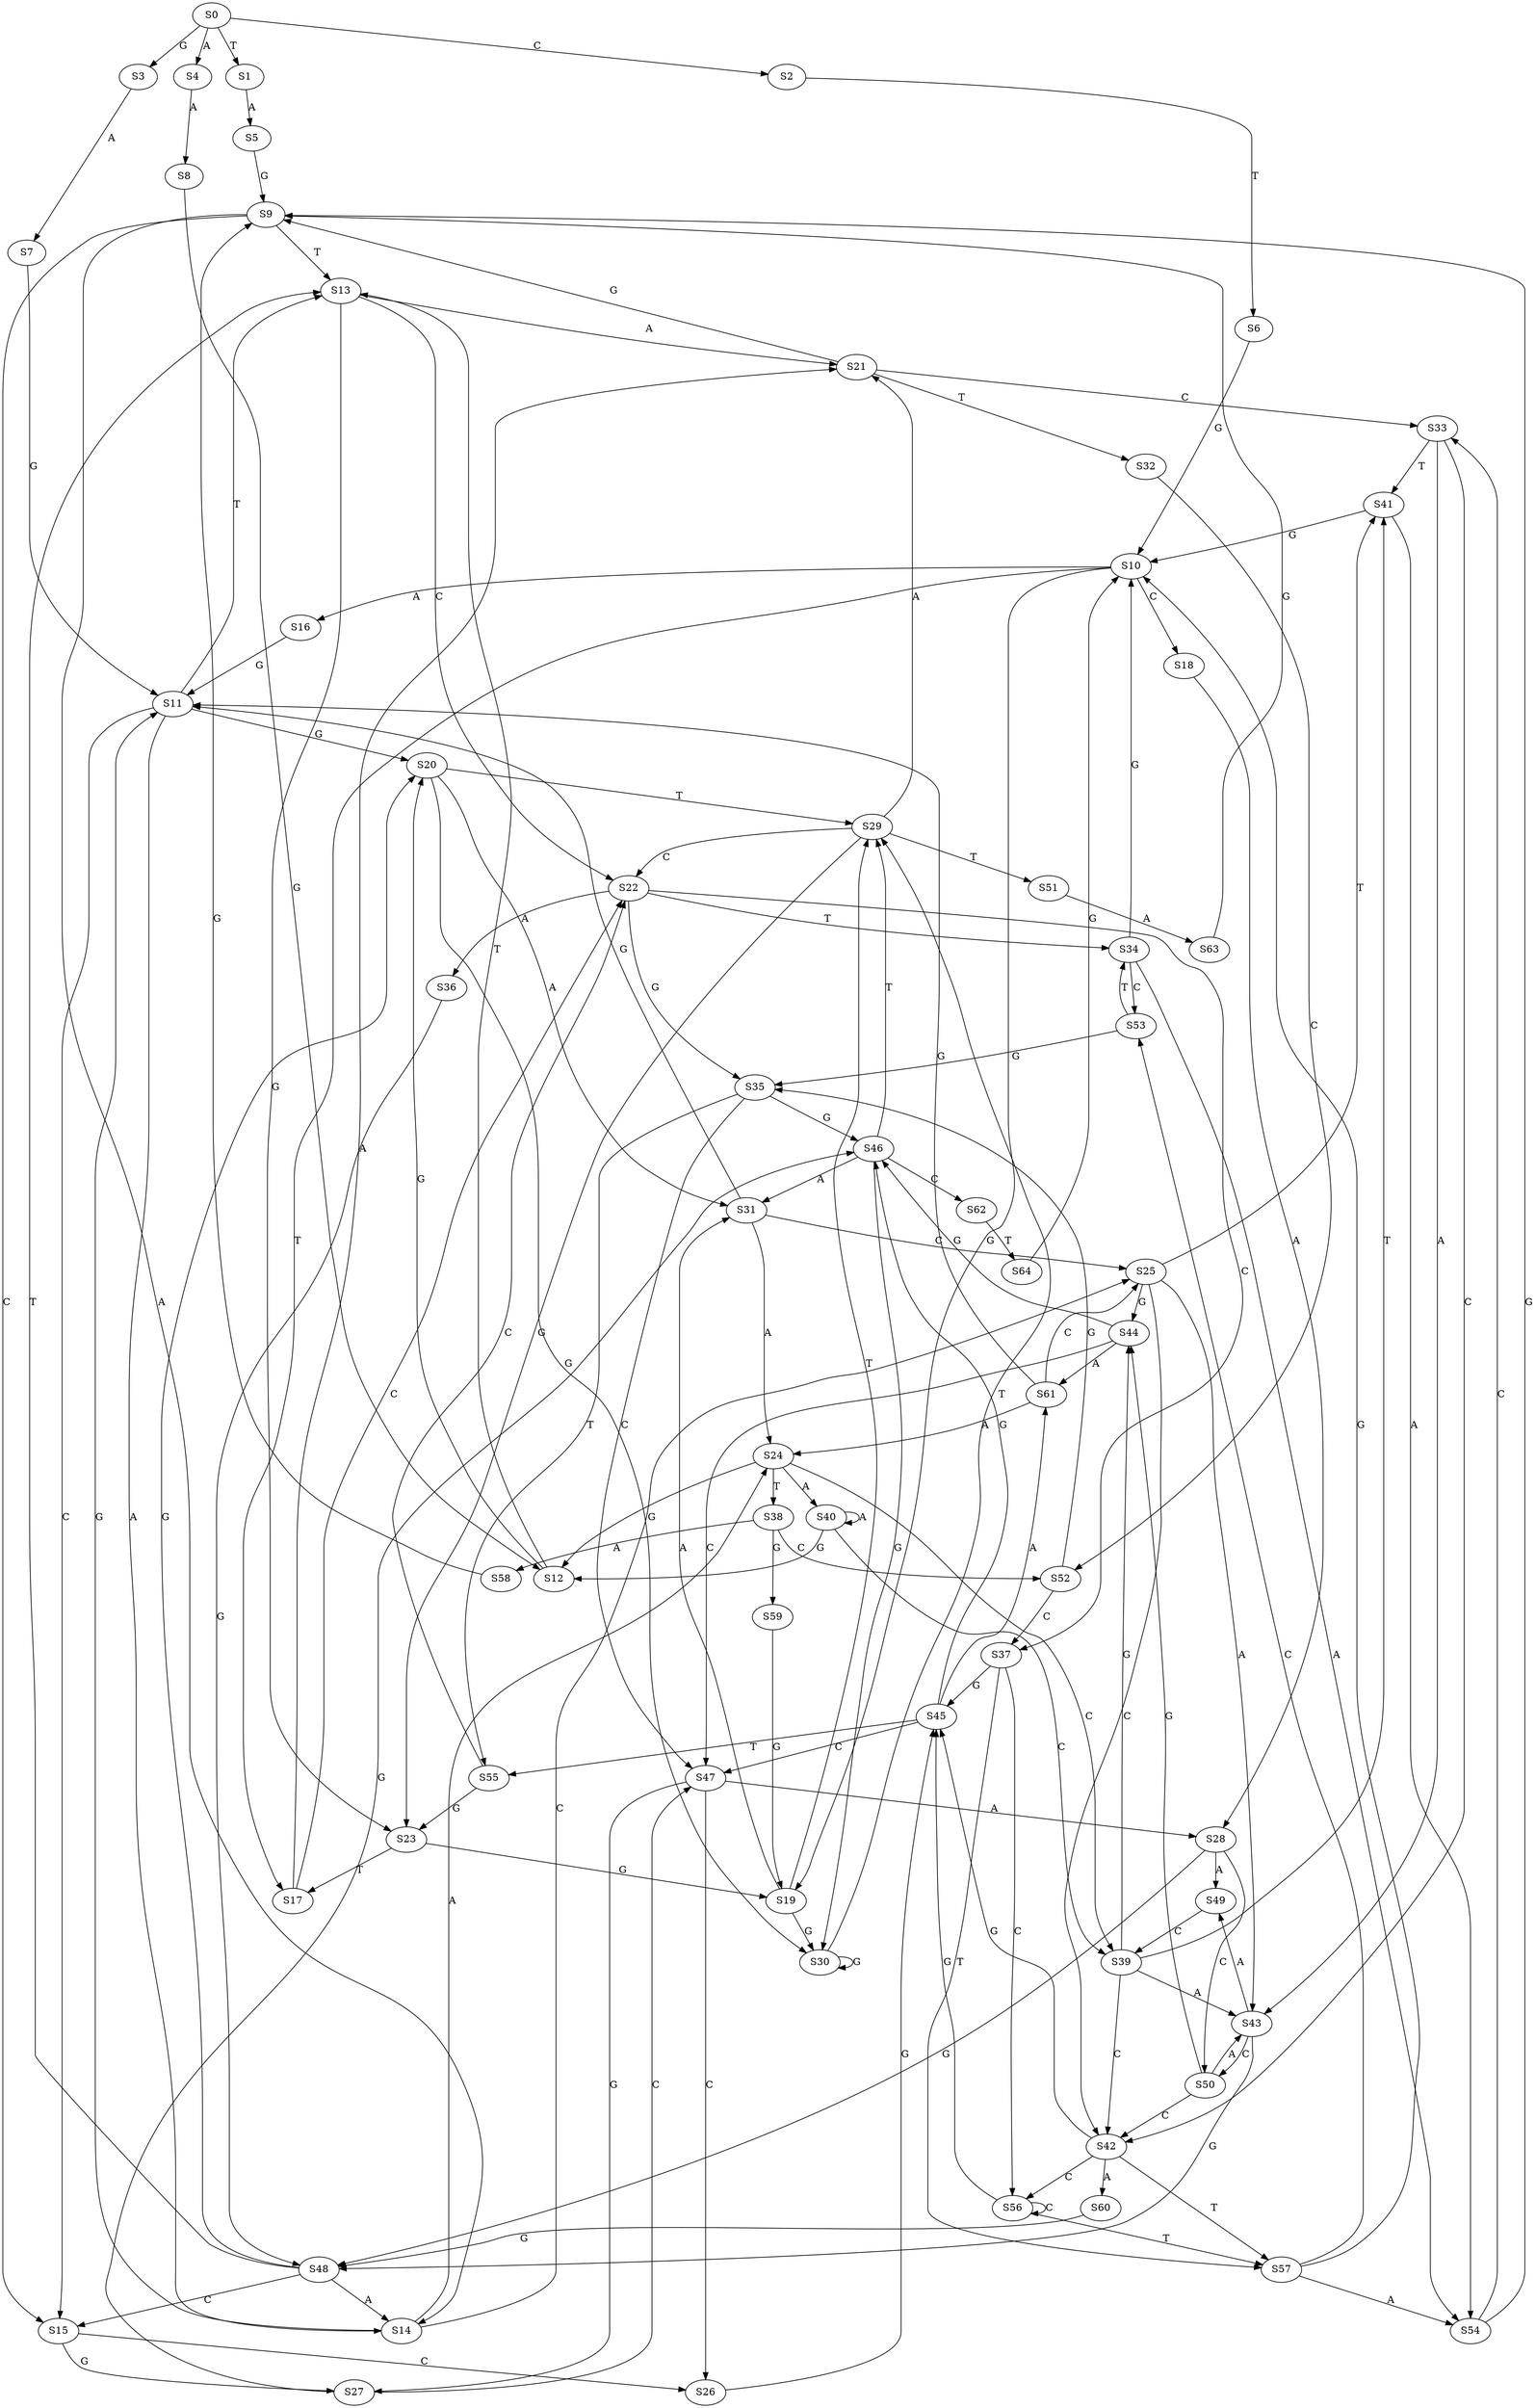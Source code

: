 strict digraph  {
	S0 -> S1 [ label = T ];
	S0 -> S2 [ label = C ];
	S0 -> S3 [ label = G ];
	S0 -> S4 [ label = A ];
	S1 -> S5 [ label = A ];
	S2 -> S6 [ label = T ];
	S3 -> S7 [ label = A ];
	S4 -> S8 [ label = A ];
	S5 -> S9 [ label = G ];
	S6 -> S10 [ label = G ];
	S7 -> S11 [ label = G ];
	S8 -> S12 [ label = G ];
	S9 -> S13 [ label = T ];
	S9 -> S14 [ label = A ];
	S9 -> S15 [ label = C ];
	S10 -> S16 [ label = A ];
	S10 -> S17 [ label = T ];
	S10 -> S18 [ label = C ];
	S10 -> S19 [ label = G ];
	S11 -> S13 [ label = T ];
	S11 -> S14 [ label = A ];
	S11 -> S20 [ label = G ];
	S11 -> S15 [ label = C ];
	S12 -> S13 [ label = T ];
	S12 -> S20 [ label = G ];
	S13 -> S21 [ label = A ];
	S13 -> S22 [ label = C ];
	S13 -> S23 [ label = G ];
	S14 -> S24 [ label = A ];
	S14 -> S11 [ label = G ];
	S14 -> S25 [ label = C ];
	S15 -> S26 [ label = C ];
	S15 -> S27 [ label = G ];
	S16 -> S11 [ label = G ];
	S17 -> S22 [ label = C ];
	S17 -> S21 [ label = A ];
	S18 -> S28 [ label = A ];
	S19 -> S29 [ label = T ];
	S19 -> S30 [ label = G ];
	S19 -> S31 [ label = A ];
	S20 -> S31 [ label = A ];
	S20 -> S29 [ label = T ];
	S20 -> S30 [ label = G ];
	S21 -> S32 [ label = T ];
	S21 -> S9 [ label = G ];
	S21 -> S33 [ label = C ];
	S22 -> S34 [ label = T ];
	S22 -> S35 [ label = G ];
	S22 -> S36 [ label = A ];
	S22 -> S37 [ label = C ];
	S23 -> S17 [ label = T ];
	S23 -> S19 [ label = G ];
	S24 -> S38 [ label = T ];
	S24 -> S39 [ label = C ];
	S24 -> S40 [ label = A ];
	S24 -> S12 [ label = G ];
	S25 -> S41 [ label = T ];
	S25 -> S42 [ label = C ];
	S25 -> S43 [ label = A ];
	S25 -> S44 [ label = G ];
	S26 -> S45 [ label = G ];
	S27 -> S46 [ label = G ];
	S27 -> S47 [ label = C ];
	S28 -> S48 [ label = G ];
	S28 -> S49 [ label = A ];
	S28 -> S50 [ label = C ];
	S29 -> S21 [ label = A ];
	S29 -> S23 [ label = G ];
	S29 -> S22 [ label = C ];
	S29 -> S51 [ label = T ];
	S30 -> S29 [ label = T ];
	S30 -> S30 [ label = G ];
	S31 -> S24 [ label = A ];
	S31 -> S25 [ label = C ];
	S31 -> S11 [ label = G ];
	S32 -> S52 [ label = C ];
	S33 -> S42 [ label = C ];
	S33 -> S41 [ label = T ];
	S33 -> S43 [ label = A ];
	S34 -> S10 [ label = G ];
	S34 -> S53 [ label = C ];
	S34 -> S54 [ label = A ];
	S35 -> S46 [ label = G ];
	S35 -> S55 [ label = T ];
	S35 -> S47 [ label = C ];
	S36 -> S48 [ label = G ];
	S37 -> S56 [ label = C ];
	S37 -> S57 [ label = T ];
	S37 -> S45 [ label = G ];
	S38 -> S58 [ label = A ];
	S38 -> S52 [ label = C ];
	S38 -> S59 [ label = G ];
	S39 -> S43 [ label = A ];
	S39 -> S42 [ label = C ];
	S39 -> S44 [ label = G ];
	S39 -> S41 [ label = T ];
	S40 -> S12 [ label = G ];
	S40 -> S39 [ label = C ];
	S40 -> S40 [ label = A ];
	S41 -> S54 [ label = A ];
	S41 -> S10 [ label = G ];
	S42 -> S56 [ label = C ];
	S42 -> S60 [ label = A ];
	S42 -> S57 [ label = T ];
	S42 -> S45 [ label = G ];
	S43 -> S48 [ label = G ];
	S43 -> S50 [ label = C ];
	S43 -> S49 [ label = A ];
	S44 -> S61 [ label = A ];
	S44 -> S46 [ label = G ];
	S44 -> S47 [ label = C ];
	S45 -> S61 [ label = A ];
	S45 -> S55 [ label = T ];
	S45 -> S46 [ label = G ];
	S45 -> S47 [ label = C ];
	S46 -> S31 [ label = A ];
	S46 -> S30 [ label = G ];
	S46 -> S62 [ label = C ];
	S46 -> S29 [ label = T ];
	S47 -> S26 [ label = C ];
	S47 -> S27 [ label = G ];
	S47 -> S28 [ label = A ];
	S48 -> S20 [ label = G ];
	S48 -> S13 [ label = T ];
	S48 -> S14 [ label = A ];
	S48 -> S15 [ label = C ];
	S49 -> S39 [ label = C ];
	S50 -> S42 [ label = C ];
	S50 -> S43 [ label = A ];
	S50 -> S44 [ label = G ];
	S51 -> S63 [ label = A ];
	S52 -> S37 [ label = C ];
	S52 -> S35 [ label = G ];
	S53 -> S34 [ label = T ];
	S53 -> S35 [ label = G ];
	S54 -> S9 [ label = G ];
	S54 -> S33 [ label = C ];
	S55 -> S22 [ label = C ];
	S55 -> S23 [ label = G ];
	S56 -> S45 [ label = G ];
	S56 -> S56 [ label = C ];
	S56 -> S57 [ label = T ];
	S57 -> S54 [ label = A ];
	S57 -> S10 [ label = G ];
	S57 -> S53 [ label = C ];
	S58 -> S9 [ label = G ];
	S59 -> S19 [ label = G ];
	S60 -> S48 [ label = G ];
	S61 -> S24 [ label = A ];
	S61 -> S25 [ label = C ];
	S61 -> S11 [ label = G ];
	S62 -> S64 [ label = T ];
	S63 -> S9 [ label = G ];
	S64 -> S10 [ label = G ];
}

